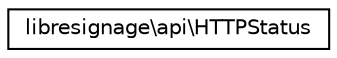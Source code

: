 digraph "Graphical Class Hierarchy"
{
  edge [fontname="Helvetica",fontsize="10",labelfontname="Helvetica",labelfontsize="10"];
  node [fontname="Helvetica",fontsize="10",shape=record];
  rankdir="LR";
  Node0 [label="libresignage\\api\\HTTPStatus",height=0.2,width=0.4,color="black", fillcolor="white", style="filled",URL="$classlibresignage_1_1api_1_1HTTPStatus.html"];
}
